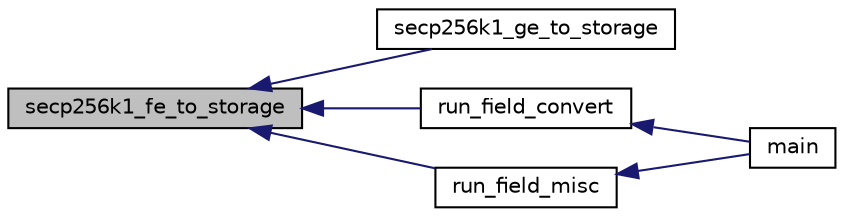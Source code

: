 digraph "secp256k1_fe_to_storage"
{
  edge [fontname="Helvetica",fontsize="10",labelfontname="Helvetica",labelfontsize="10"];
  node [fontname="Helvetica",fontsize="10",shape=record];
  rankdir="LR";
  Node2106 [label="secp256k1_fe_to_storage",height=0.2,width=0.4,color="black", fillcolor="grey75", style="filled", fontcolor="black"];
  Node2106 -> Node2107 [dir="back",color="midnightblue",fontsize="10",style="solid",fontname="Helvetica"];
  Node2107 [label="secp256k1_ge_to_storage",height=0.2,width=0.4,color="black", fillcolor="white", style="filled",URL="$d6/d60/group__impl_8h.html#ad6499ae629f998e50d8614869ee3c67f"];
  Node2106 -> Node2108 [dir="back",color="midnightblue",fontsize="10",style="solid",fontname="Helvetica"];
  Node2108 [label="run_field_convert",height=0.2,width=0.4,color="black", fillcolor="white", style="filled",URL="$d5/d7f/tests_8c.html#a3fb0153a38fe54783b46ab4bc39d9912"];
  Node2108 -> Node2109 [dir="back",color="midnightblue",fontsize="10",style="solid",fontname="Helvetica"];
  Node2109 [label="main",height=0.2,width=0.4,color="black", fillcolor="white", style="filled",URL="$d5/d7f/tests_8c.html#a3c04138a5bfe5d72780bb7e82a18e627"];
  Node2106 -> Node2110 [dir="back",color="midnightblue",fontsize="10",style="solid",fontname="Helvetica"];
  Node2110 [label="run_field_misc",height=0.2,width=0.4,color="black", fillcolor="white", style="filled",URL="$d5/d7f/tests_8c.html#a407b4cff8cbc365e753f2a1d70b45f81"];
  Node2110 -> Node2109 [dir="back",color="midnightblue",fontsize="10",style="solid",fontname="Helvetica"];
}
